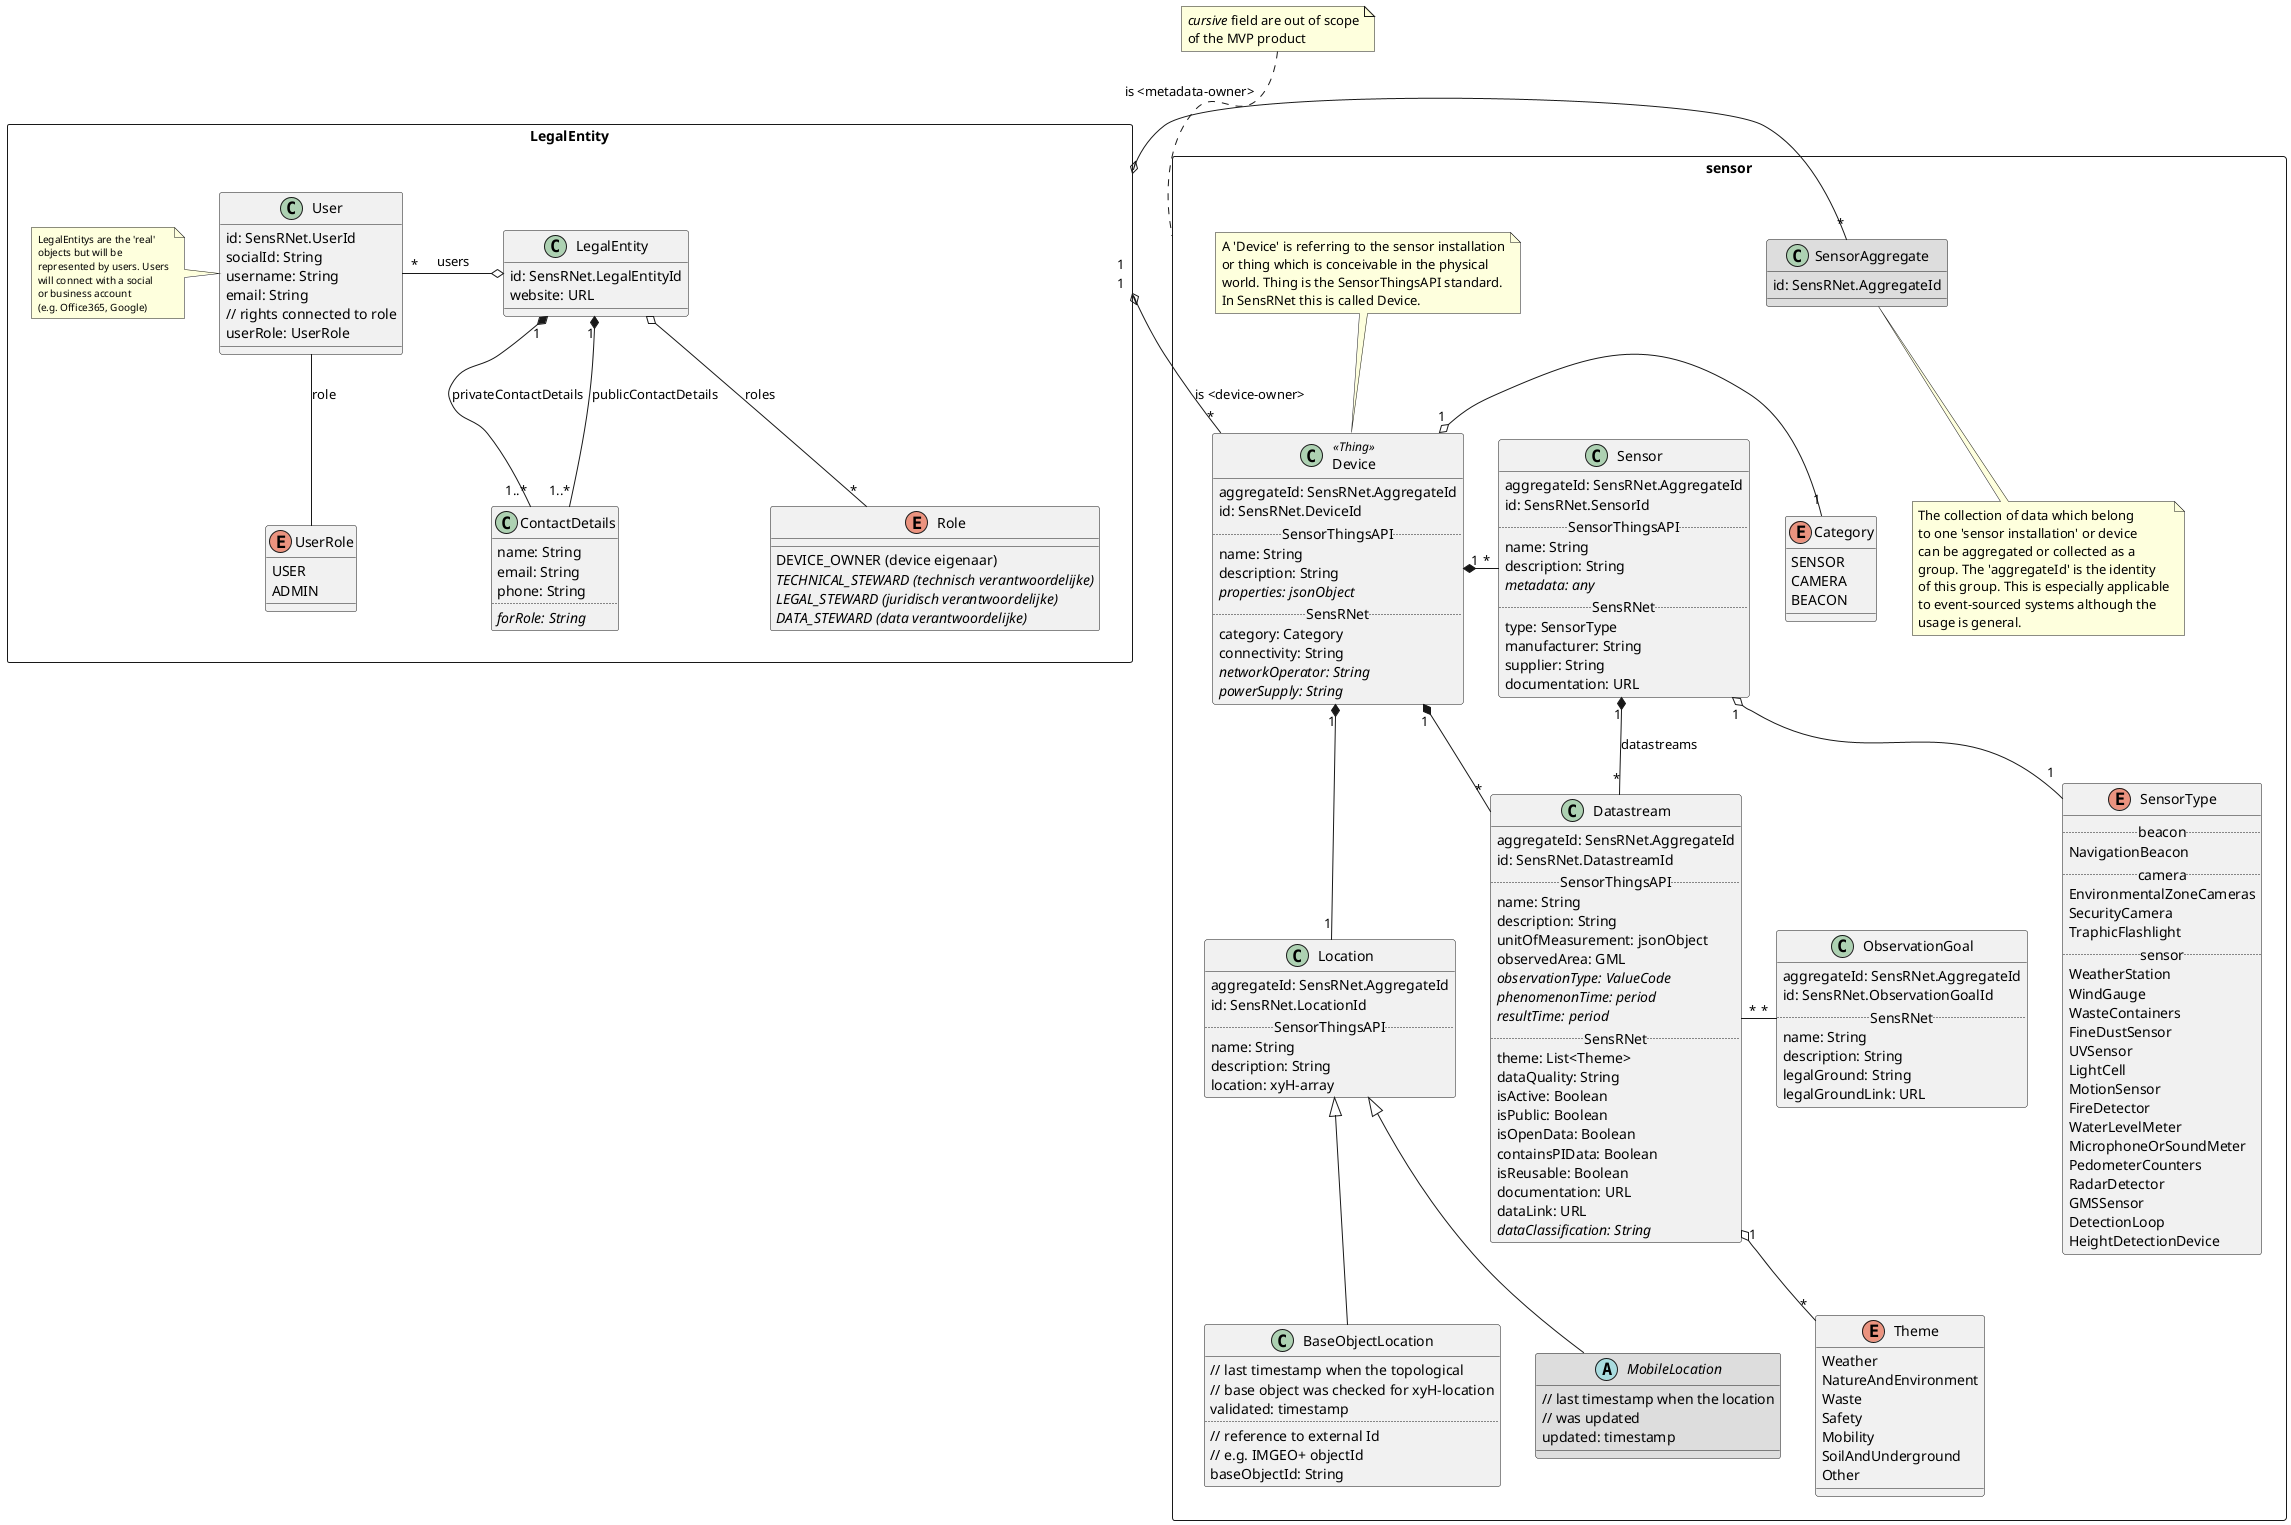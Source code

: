 @startuml "SensRNet-Datamodel-SensorView"

package LegalEntity <<Rectangle>> {
    together {
        class ContactDetails {
            name: String
            email: String
            phone: String
            ..
            {abstract} forRole: String
        }

        class LegalEntity {
            id: SensRNet.LegalEntityId
            website: URL
        }

        LegalEntity "1" *-- "1..*" ContactDetails : privateContactDetails
        LegalEntity "1" *-- "1..*" ContactDetails : publicContactDetails
    }

    enum Role {
        DEVICE_OWNER (device eigenaar)
        {abstract} TECHNICAL_STEWARD (technisch verantwoordelijke)
        {abstract} LEGAL_STEWARD (juridisch verantwoordelijke)
        {abstract} DATA_STEWARD (data verantwoordelijke)
    }

    class User {
        id: SensRNet.UserId
        socialId: String
        username: String
        email: String
        // rights connected to role
        userRole: UserRole
    }

    note left
        <size:10>LegalEntitys are the 'real'</size>
        <size:10>objects but will be</size>
        <size:10>represented by users. Users</size>
        <size:10>will connect with a social</size>
        <size:10>or business account</size>
        <size:10>(e.g. Office365, Google)</size>
    end note

    enum UserRole {
        USER
        ADMIN
    }

    LegalEntity o- "*" User : users
    LegalEntity o-- "*" Role : roles
    User -- UserRole : role
}

package sensor <<Rectangle>> {

    class SensorAggregate #DDD {
        id: SensRNet.AggregateId
    }

    note bottom
        The collection of data which belong
        to one 'sensor installation' or device
        can be aggregated or collected as a 
        group. The 'aggregateId' is the identity
        of this group. This is especially applicable
        to event-sourced systems although the
        usage is general.
    end note

    together {

        class Device <<Thing>> {
            aggregateId: SensRNet.AggregateId
            id: SensRNet.DeviceId
            .. SensorThingsAPI ..
            name: String
            description: String
            {abstract} properties: jsonObject
            .. SensRNet ..
            category: Category
            connectivity: String
            {abstract} networkOperator: String
            {abstract} powerSupply: String
        }

        note top of Device
          A 'Device' is referring to the sensor installation
          or thing which is conceivable in the physical
          world. Thing is the SensorThingsAPI standard.
          In SensRNet this is called Device.
        end note

        class Sensor {
            aggregateId: SensRNet.AggregateId
            id: SensRNet.SensorId
            .. SensorThingsAPI ..
            name: String
            description: String
            {abstract} metadata: any
            .. SensRNet ..
            type: SensorType
            manufacturer: String
            supplier: String
            documentation: URL
        }

    }

    class Datastream {
        aggregateId: SensRNet.AggregateId
        id: SensRNet.DatastreamId
        .. SensorThingsAPI ..
        name: String
        description: String
        unitOfMeasurement: jsonObject
        observedArea: GML
        {abstract} observationType: ValueCode
        {abstract} phenomenonTime: period
        {abstract} resultTime: period
        .. SensRNet ..
        theme: List<Theme>
        dataQuality: String
        isActive: Boolean 
        isPublic: Boolean
        isOpenData: Boolean
        containsPIData: Boolean
        isReusable: Boolean
        documentation: URL
        dataLink: URL
        {abstract} dataClassification: String
    }

    class ObservationGoal {
        aggregateId: SensRNet.AggregateId
        id: SensRNet.ObservationGoalId
        .. SensRNet ..
        name: String
        description: String
        legalGround: String
        legalGroundLink: URL
    }

    class Location {
        aggregateId: SensRNet.AggregateId
        id: SensRNet.LocationId
        .. SensorThingsAPI ..
        name: String
        description: String
        location: xyH-array
    }

    class BaseObjectLocation extends Location {
        // last timestamp when the topological
        // base object was checked for xyH-location
        validated: timestamp
        ..
        // reference to external Id
        // e.g. IMGEO+ objectId
        baseObjectId: String
    }

    abstract class MobileLocation #DDD extends Location {
        // last timestamp when the location
        // was updated
        updated: timestamp
    }

    enum Category {
        SENSOR
        CAMERA
        BEACON
    }

    enum Theme {
        Weather
        NatureAndEnvironment
        Waste
        Safety
        Mobility
        SoilAndUnderground
        Other
    }

    enum SensorType {
        .. beacon ..
        NavigationBeacon
        .. camera ..
        EnvironmentalZoneCameras
        SecurityCamera
        TraphicFlashlight
        .. sensor ..
        WeatherStation
        WindGauge
        WasteContainers
        FineDustSensor
        UVSensor
        LightCell
        MotionSensor
        FireDetector
        WaterLevelMeter
        MicrophoneOrSoundMeter
        PedometerCounters
        RadarDetector
        GMSSensor
        DetectionLoop
        HeightDetectionDevice
    }

    ' this is added compared to SensorThingsAPI
    Device "1" *- "*" Sensor

    Device "1" o- "1" Category
    Device "1" *-- "1" Location
    Device "1" *-- "*" Datastream

    Sensor "1" *-- "*" Datastream : datastreams
    Sensor "1" o-- "1" SensorType

    Datastream "*" - "*" ObservationGoal
    Datastream "1" o-- "*" Theme
}

LegalEntity "1" o- "*" Device : is <device-owner>
LegalEntity "1" o- "*" SensorAggregate : is <metadata-owner>
' LegalEntity "1" *-- "*" Sensor : has <a sensor-owner>
' LegalEntity "0" *-- "*" Sensor : has <a legal-steward>
' LegalEntity "0" *-- "*" Datastream : has <a data-steward>

note top of sensor
    <i>cursive</i> field are out of scope
    of the MVP product
end note

@enduml
